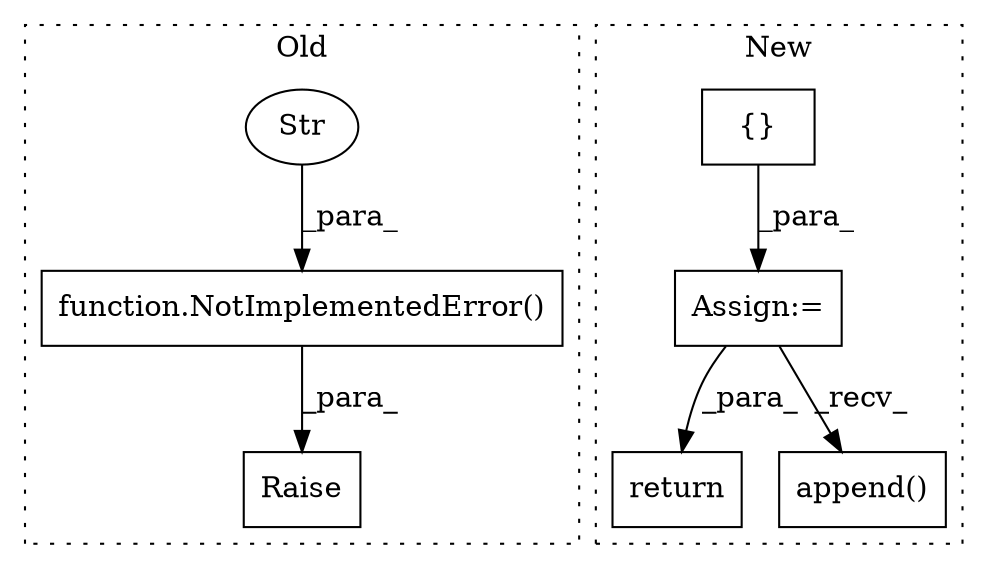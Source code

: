 digraph G {
subgraph cluster0 {
1 [label="function.NotImplementedError()" a="75" s="1164,1260" l="33,10" shape="box"];
3 [label="Raise" a="91" s="1158" l="6" shape="box"];
4 [label="Str" a="66" s="1197" l="63" shape="ellipse"];
label = "Old";
style="dotted";
}
subgraph cluster1 {
2 [label="{}" a="59" s="1630,1630" l="2,1" shape="box"];
5 [label="Assign:=" a="68" s="1627" l="3" shape="box"];
6 [label="return" a="93" s="1800" l="7" shape="box"];
7 [label="append()" a="75" s="1736,1789" l="20,1" shape="box"];
label = "New";
style="dotted";
}
1 -> 3 [label="_para_"];
2 -> 5 [label="_para_"];
4 -> 1 [label="_para_"];
5 -> 6 [label="_para_"];
5 -> 7 [label="_recv_"];
}